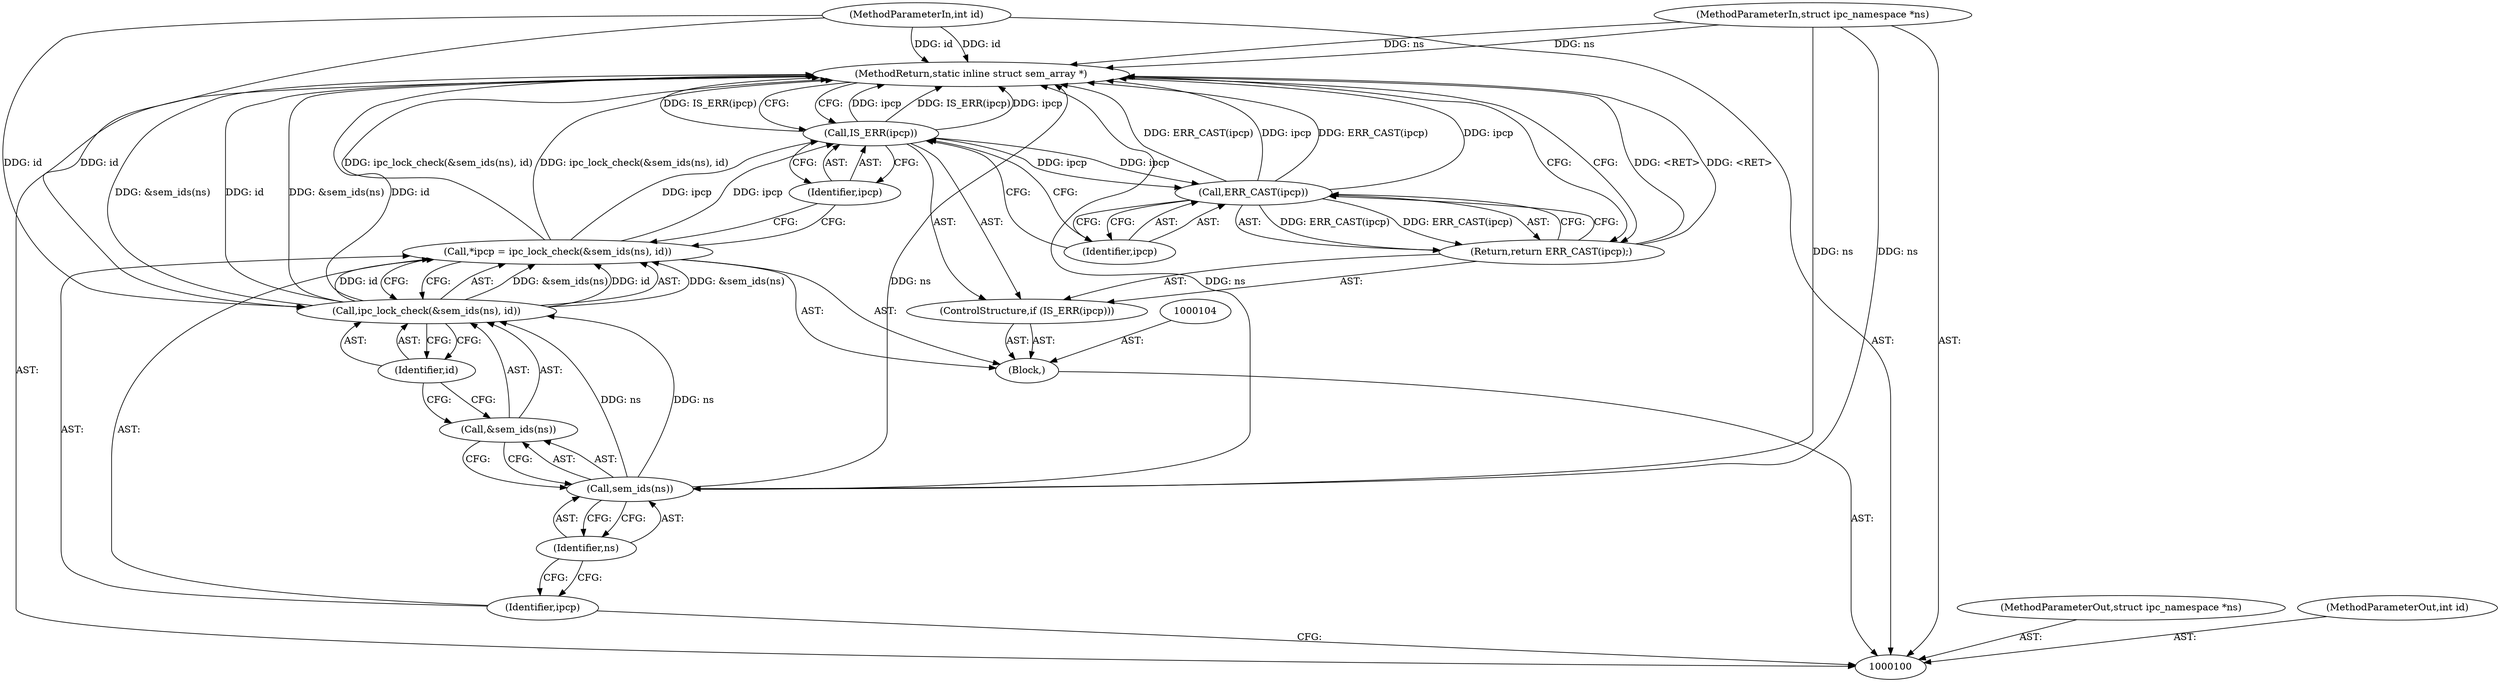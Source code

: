 digraph "1_linux_6062a8dc0517bce23e3c2f7d2fea5e22411269a3_8" {
"1000118" [label="(MethodReturn,static inline struct sem_array *)"];
"1000101" [label="(MethodParameterIn,struct ipc_namespace *ns)"];
"1000151" [label="(MethodParameterOut,struct ipc_namespace *ns)"];
"1000102" [label="(MethodParameterIn,int id)"];
"1000152" [label="(MethodParameterOut,int id)"];
"1000103" [label="(Block,)"];
"1000105" [label="(Call,*ipcp = ipc_lock_check(&sem_ids(ns), id))"];
"1000106" [label="(Identifier,ipcp)"];
"1000107" [label="(Call,ipc_lock_check(&sem_ids(ns), id))"];
"1000108" [label="(Call,&sem_ids(ns))"];
"1000109" [label="(Call,sem_ids(ns))"];
"1000110" [label="(Identifier,ns)"];
"1000111" [label="(Identifier,id)"];
"1000112" [label="(ControlStructure,if (IS_ERR(ipcp)))"];
"1000114" [label="(Identifier,ipcp)"];
"1000113" [label="(Call,IS_ERR(ipcp))"];
"1000117" [label="(Identifier,ipcp)"];
"1000115" [label="(Return,return ERR_CAST(ipcp);)"];
"1000116" [label="(Call,ERR_CAST(ipcp))"];
"1000118" -> "1000100"  [label="AST: "];
"1000118" -> "1000115"  [label="CFG: "];
"1000118" -> "1000113"  [label="CFG: "];
"1000116" -> "1000118"  [label="DDG: ipcp"];
"1000116" -> "1000118"  [label="DDG: ERR_CAST(ipcp)"];
"1000107" -> "1000118"  [label="DDG: &sem_ids(ns)"];
"1000107" -> "1000118"  [label="DDG: id"];
"1000105" -> "1000118"  [label="DDG: ipc_lock_check(&sem_ids(ns), id)"];
"1000113" -> "1000118"  [label="DDG: ipcp"];
"1000113" -> "1000118"  [label="DDG: IS_ERR(ipcp)"];
"1000102" -> "1000118"  [label="DDG: id"];
"1000101" -> "1000118"  [label="DDG: ns"];
"1000109" -> "1000118"  [label="DDG: ns"];
"1000115" -> "1000118"  [label="DDG: <RET>"];
"1000101" -> "1000100"  [label="AST: "];
"1000101" -> "1000118"  [label="DDG: ns"];
"1000101" -> "1000109"  [label="DDG: ns"];
"1000151" -> "1000100"  [label="AST: "];
"1000102" -> "1000100"  [label="AST: "];
"1000102" -> "1000118"  [label="DDG: id"];
"1000102" -> "1000107"  [label="DDG: id"];
"1000152" -> "1000100"  [label="AST: "];
"1000103" -> "1000100"  [label="AST: "];
"1000104" -> "1000103"  [label="AST: "];
"1000105" -> "1000103"  [label="AST: "];
"1000112" -> "1000103"  [label="AST: "];
"1000105" -> "1000103"  [label="AST: "];
"1000105" -> "1000107"  [label="CFG: "];
"1000106" -> "1000105"  [label="AST: "];
"1000107" -> "1000105"  [label="AST: "];
"1000114" -> "1000105"  [label="CFG: "];
"1000105" -> "1000118"  [label="DDG: ipc_lock_check(&sem_ids(ns), id)"];
"1000107" -> "1000105"  [label="DDG: &sem_ids(ns)"];
"1000107" -> "1000105"  [label="DDG: id"];
"1000105" -> "1000113"  [label="DDG: ipcp"];
"1000106" -> "1000105"  [label="AST: "];
"1000106" -> "1000100"  [label="CFG: "];
"1000110" -> "1000106"  [label="CFG: "];
"1000107" -> "1000105"  [label="AST: "];
"1000107" -> "1000111"  [label="CFG: "];
"1000108" -> "1000107"  [label="AST: "];
"1000111" -> "1000107"  [label="AST: "];
"1000105" -> "1000107"  [label="CFG: "];
"1000107" -> "1000118"  [label="DDG: &sem_ids(ns)"];
"1000107" -> "1000118"  [label="DDG: id"];
"1000107" -> "1000105"  [label="DDG: &sem_ids(ns)"];
"1000107" -> "1000105"  [label="DDG: id"];
"1000109" -> "1000107"  [label="DDG: ns"];
"1000102" -> "1000107"  [label="DDG: id"];
"1000108" -> "1000107"  [label="AST: "];
"1000108" -> "1000109"  [label="CFG: "];
"1000109" -> "1000108"  [label="AST: "];
"1000111" -> "1000108"  [label="CFG: "];
"1000109" -> "1000108"  [label="AST: "];
"1000109" -> "1000110"  [label="CFG: "];
"1000110" -> "1000109"  [label="AST: "];
"1000108" -> "1000109"  [label="CFG: "];
"1000109" -> "1000118"  [label="DDG: ns"];
"1000109" -> "1000107"  [label="DDG: ns"];
"1000101" -> "1000109"  [label="DDG: ns"];
"1000110" -> "1000109"  [label="AST: "];
"1000110" -> "1000106"  [label="CFG: "];
"1000109" -> "1000110"  [label="CFG: "];
"1000111" -> "1000107"  [label="AST: "];
"1000111" -> "1000108"  [label="CFG: "];
"1000107" -> "1000111"  [label="CFG: "];
"1000112" -> "1000103"  [label="AST: "];
"1000113" -> "1000112"  [label="AST: "];
"1000115" -> "1000112"  [label="AST: "];
"1000114" -> "1000113"  [label="AST: "];
"1000114" -> "1000105"  [label="CFG: "];
"1000113" -> "1000114"  [label="CFG: "];
"1000113" -> "1000112"  [label="AST: "];
"1000113" -> "1000114"  [label="CFG: "];
"1000114" -> "1000113"  [label="AST: "];
"1000117" -> "1000113"  [label="CFG: "];
"1000118" -> "1000113"  [label="CFG: "];
"1000113" -> "1000118"  [label="DDG: ipcp"];
"1000113" -> "1000118"  [label="DDG: IS_ERR(ipcp)"];
"1000105" -> "1000113"  [label="DDG: ipcp"];
"1000113" -> "1000116"  [label="DDG: ipcp"];
"1000117" -> "1000116"  [label="AST: "];
"1000117" -> "1000113"  [label="CFG: "];
"1000116" -> "1000117"  [label="CFG: "];
"1000115" -> "1000112"  [label="AST: "];
"1000115" -> "1000116"  [label="CFG: "];
"1000116" -> "1000115"  [label="AST: "];
"1000118" -> "1000115"  [label="CFG: "];
"1000115" -> "1000118"  [label="DDG: <RET>"];
"1000116" -> "1000115"  [label="DDG: ERR_CAST(ipcp)"];
"1000116" -> "1000115"  [label="AST: "];
"1000116" -> "1000117"  [label="CFG: "];
"1000117" -> "1000116"  [label="AST: "];
"1000115" -> "1000116"  [label="CFG: "];
"1000116" -> "1000118"  [label="DDG: ipcp"];
"1000116" -> "1000118"  [label="DDG: ERR_CAST(ipcp)"];
"1000116" -> "1000115"  [label="DDG: ERR_CAST(ipcp)"];
"1000113" -> "1000116"  [label="DDG: ipcp"];
}
